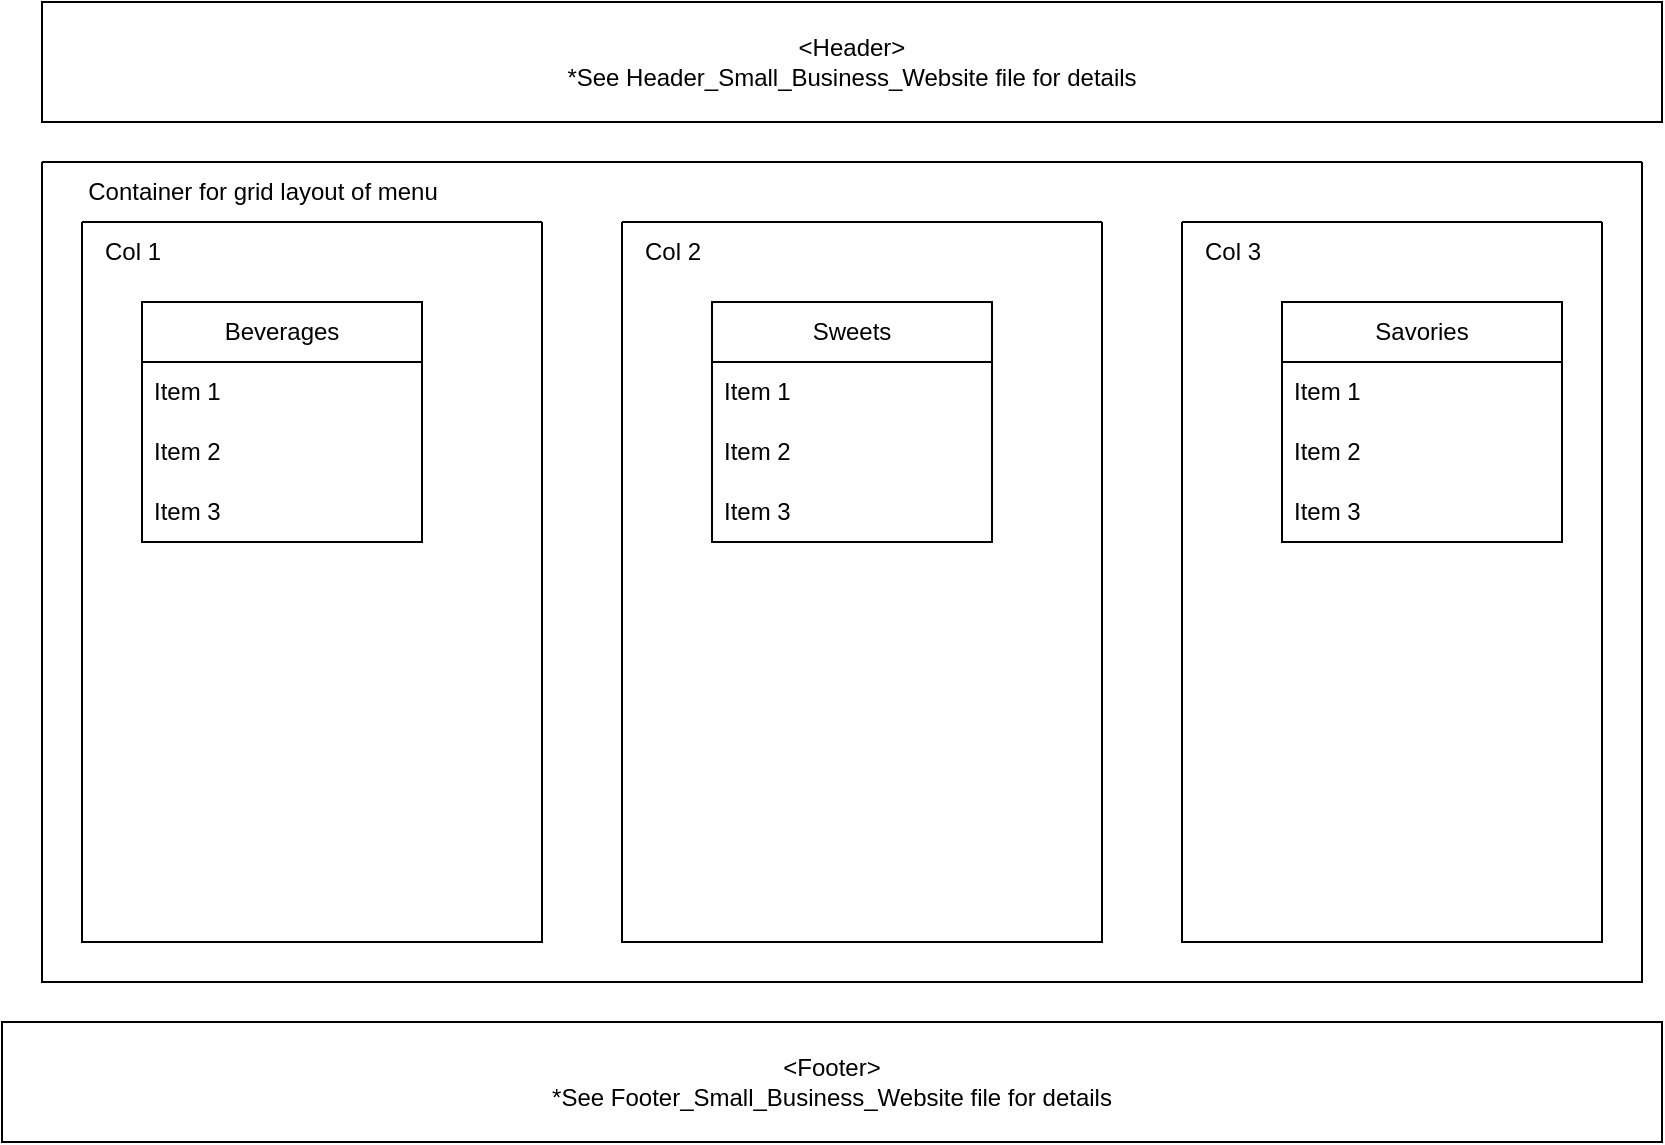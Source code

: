 <mxfile version="21.5.2" type="device">
  <diagram name="Page-1" id="2dhbECLWRLH1tQE8GDnK">
    <mxGraphModel dx="1114" dy="616" grid="1" gridSize="10" guides="1" tooltips="1" connect="1" arrows="1" fold="1" page="1" pageScale="1" pageWidth="850" pageHeight="1100" math="0" shadow="0">
      <root>
        <mxCell id="0" />
        <mxCell id="1" parent="0" />
        <mxCell id="OzQIe0mRv0SgeH8xm8h0-1" value="&amp;lt;Header&amp;gt;&lt;br&gt;*See Header_Small_Business_Website file for details" style="rounded=0;whiteSpace=wrap;html=1;" vertex="1" parent="1">
          <mxGeometry x="30" y="10" width="810" height="60" as="geometry" />
        </mxCell>
        <mxCell id="OzQIe0mRv0SgeH8xm8h0-2" value="&amp;lt;Footer&amp;gt;&lt;br&gt;*See Footer_Small_Business_Website file for details" style="rounded=0;whiteSpace=wrap;html=1;" vertex="1" parent="1">
          <mxGeometry x="10" y="520" width="830" height="60" as="geometry" />
        </mxCell>
        <mxCell id="OzQIe0mRv0SgeH8xm8h0-3" value="" style="swimlane;startSize=0;" vertex="1" parent="1">
          <mxGeometry x="30" y="90" width="800" height="410" as="geometry" />
        </mxCell>
        <mxCell id="OzQIe0mRv0SgeH8xm8h0-4" value="Container for grid layout of menu" style="text;html=1;align=center;verticalAlign=middle;resizable=0;points=[];autosize=1;strokeColor=none;fillColor=none;" vertex="1" parent="OzQIe0mRv0SgeH8xm8h0-3">
          <mxGeometry x="10" width="200" height="30" as="geometry" />
        </mxCell>
        <mxCell id="OzQIe0mRv0SgeH8xm8h0-5" value="" style="swimlane;startSize=0;" vertex="1" parent="OzQIe0mRv0SgeH8xm8h0-3">
          <mxGeometry x="20" y="30" width="230" height="360" as="geometry" />
        </mxCell>
        <mxCell id="OzQIe0mRv0SgeH8xm8h0-8" value="Col 1" style="text;html=1;align=center;verticalAlign=middle;resizable=0;points=[];autosize=1;strokeColor=none;fillColor=none;" vertex="1" parent="OzQIe0mRv0SgeH8xm8h0-5">
          <mxGeometry width="50" height="30" as="geometry" />
        </mxCell>
        <mxCell id="OzQIe0mRv0SgeH8xm8h0-11" value="Beverages" style="swimlane;fontStyle=0;childLayout=stackLayout;horizontal=1;startSize=30;horizontalStack=0;resizeParent=1;resizeParentMax=0;resizeLast=0;collapsible=1;marginBottom=0;whiteSpace=wrap;html=1;" vertex="1" parent="OzQIe0mRv0SgeH8xm8h0-5">
          <mxGeometry x="30" y="40" width="140" height="120" as="geometry" />
        </mxCell>
        <mxCell id="OzQIe0mRv0SgeH8xm8h0-12" value="Item 1" style="text;strokeColor=none;fillColor=none;align=left;verticalAlign=middle;spacingLeft=4;spacingRight=4;overflow=hidden;points=[[0,0.5],[1,0.5]];portConstraint=eastwest;rotatable=0;whiteSpace=wrap;html=1;" vertex="1" parent="OzQIe0mRv0SgeH8xm8h0-11">
          <mxGeometry y="30" width="140" height="30" as="geometry" />
        </mxCell>
        <mxCell id="OzQIe0mRv0SgeH8xm8h0-13" value="Item 2" style="text;strokeColor=none;fillColor=none;align=left;verticalAlign=middle;spacingLeft=4;spacingRight=4;overflow=hidden;points=[[0,0.5],[1,0.5]];portConstraint=eastwest;rotatable=0;whiteSpace=wrap;html=1;" vertex="1" parent="OzQIe0mRv0SgeH8xm8h0-11">
          <mxGeometry y="60" width="140" height="30" as="geometry" />
        </mxCell>
        <mxCell id="OzQIe0mRv0SgeH8xm8h0-14" value="Item 3" style="text;strokeColor=none;fillColor=none;align=left;verticalAlign=middle;spacingLeft=4;spacingRight=4;overflow=hidden;points=[[0,0.5],[1,0.5]];portConstraint=eastwest;rotatable=0;whiteSpace=wrap;html=1;" vertex="1" parent="OzQIe0mRv0SgeH8xm8h0-11">
          <mxGeometry y="90" width="140" height="30" as="geometry" />
        </mxCell>
        <mxCell id="OzQIe0mRv0SgeH8xm8h0-6" value="" style="swimlane;startSize=0;" vertex="1" parent="OzQIe0mRv0SgeH8xm8h0-3">
          <mxGeometry x="290" y="30" width="240" height="360" as="geometry" />
        </mxCell>
        <mxCell id="OzQIe0mRv0SgeH8xm8h0-9" value="Col 2" style="text;html=1;align=center;verticalAlign=middle;resizable=0;points=[];autosize=1;strokeColor=none;fillColor=none;" vertex="1" parent="OzQIe0mRv0SgeH8xm8h0-6">
          <mxGeometry width="50" height="30" as="geometry" />
        </mxCell>
        <mxCell id="OzQIe0mRv0SgeH8xm8h0-15" value="Sweets" style="swimlane;fontStyle=0;childLayout=stackLayout;horizontal=1;startSize=30;horizontalStack=0;resizeParent=1;resizeParentMax=0;resizeLast=0;collapsible=1;marginBottom=0;whiteSpace=wrap;html=1;" vertex="1" parent="OzQIe0mRv0SgeH8xm8h0-6">
          <mxGeometry x="45" y="40" width="140" height="120" as="geometry" />
        </mxCell>
        <mxCell id="OzQIe0mRv0SgeH8xm8h0-16" value="Item 1" style="text;strokeColor=none;fillColor=none;align=left;verticalAlign=middle;spacingLeft=4;spacingRight=4;overflow=hidden;points=[[0,0.5],[1,0.5]];portConstraint=eastwest;rotatable=0;whiteSpace=wrap;html=1;" vertex="1" parent="OzQIe0mRv0SgeH8xm8h0-15">
          <mxGeometry y="30" width="140" height="30" as="geometry" />
        </mxCell>
        <mxCell id="OzQIe0mRv0SgeH8xm8h0-17" value="Item 2" style="text;strokeColor=none;fillColor=none;align=left;verticalAlign=middle;spacingLeft=4;spacingRight=4;overflow=hidden;points=[[0,0.5],[1,0.5]];portConstraint=eastwest;rotatable=0;whiteSpace=wrap;html=1;" vertex="1" parent="OzQIe0mRv0SgeH8xm8h0-15">
          <mxGeometry y="60" width="140" height="30" as="geometry" />
        </mxCell>
        <mxCell id="OzQIe0mRv0SgeH8xm8h0-18" value="Item 3" style="text;strokeColor=none;fillColor=none;align=left;verticalAlign=middle;spacingLeft=4;spacingRight=4;overflow=hidden;points=[[0,0.5],[1,0.5]];portConstraint=eastwest;rotatable=0;whiteSpace=wrap;html=1;" vertex="1" parent="OzQIe0mRv0SgeH8xm8h0-15">
          <mxGeometry y="90" width="140" height="30" as="geometry" />
        </mxCell>
        <mxCell id="OzQIe0mRv0SgeH8xm8h0-7" value="" style="swimlane;startSize=0;" vertex="1" parent="OzQIe0mRv0SgeH8xm8h0-3">
          <mxGeometry x="570" y="30" width="210" height="360" as="geometry" />
        </mxCell>
        <mxCell id="OzQIe0mRv0SgeH8xm8h0-10" value="Col 3" style="text;html=1;align=center;verticalAlign=middle;resizable=0;points=[];autosize=1;strokeColor=none;fillColor=none;" vertex="1" parent="OzQIe0mRv0SgeH8xm8h0-7">
          <mxGeometry width="50" height="30" as="geometry" />
        </mxCell>
        <mxCell id="OzQIe0mRv0SgeH8xm8h0-19" value="Savories" style="swimlane;fontStyle=0;childLayout=stackLayout;horizontal=1;startSize=30;horizontalStack=0;resizeParent=1;resizeParentMax=0;resizeLast=0;collapsible=1;marginBottom=0;whiteSpace=wrap;html=1;" vertex="1" parent="OzQIe0mRv0SgeH8xm8h0-7">
          <mxGeometry x="50" y="40" width="140" height="120" as="geometry" />
        </mxCell>
        <mxCell id="OzQIe0mRv0SgeH8xm8h0-20" value="Item 1" style="text;strokeColor=none;fillColor=none;align=left;verticalAlign=middle;spacingLeft=4;spacingRight=4;overflow=hidden;points=[[0,0.5],[1,0.5]];portConstraint=eastwest;rotatable=0;whiteSpace=wrap;html=1;" vertex="1" parent="OzQIe0mRv0SgeH8xm8h0-19">
          <mxGeometry y="30" width="140" height="30" as="geometry" />
        </mxCell>
        <mxCell id="OzQIe0mRv0SgeH8xm8h0-21" value="Item 2" style="text;strokeColor=none;fillColor=none;align=left;verticalAlign=middle;spacingLeft=4;spacingRight=4;overflow=hidden;points=[[0,0.5],[1,0.5]];portConstraint=eastwest;rotatable=0;whiteSpace=wrap;html=1;" vertex="1" parent="OzQIe0mRv0SgeH8xm8h0-19">
          <mxGeometry y="60" width="140" height="30" as="geometry" />
        </mxCell>
        <mxCell id="OzQIe0mRv0SgeH8xm8h0-22" value="Item 3" style="text;strokeColor=none;fillColor=none;align=left;verticalAlign=middle;spacingLeft=4;spacingRight=4;overflow=hidden;points=[[0,0.5],[1,0.5]];portConstraint=eastwest;rotatable=0;whiteSpace=wrap;html=1;" vertex="1" parent="OzQIe0mRv0SgeH8xm8h0-19">
          <mxGeometry y="90" width="140" height="30" as="geometry" />
        </mxCell>
      </root>
    </mxGraphModel>
  </diagram>
</mxfile>
